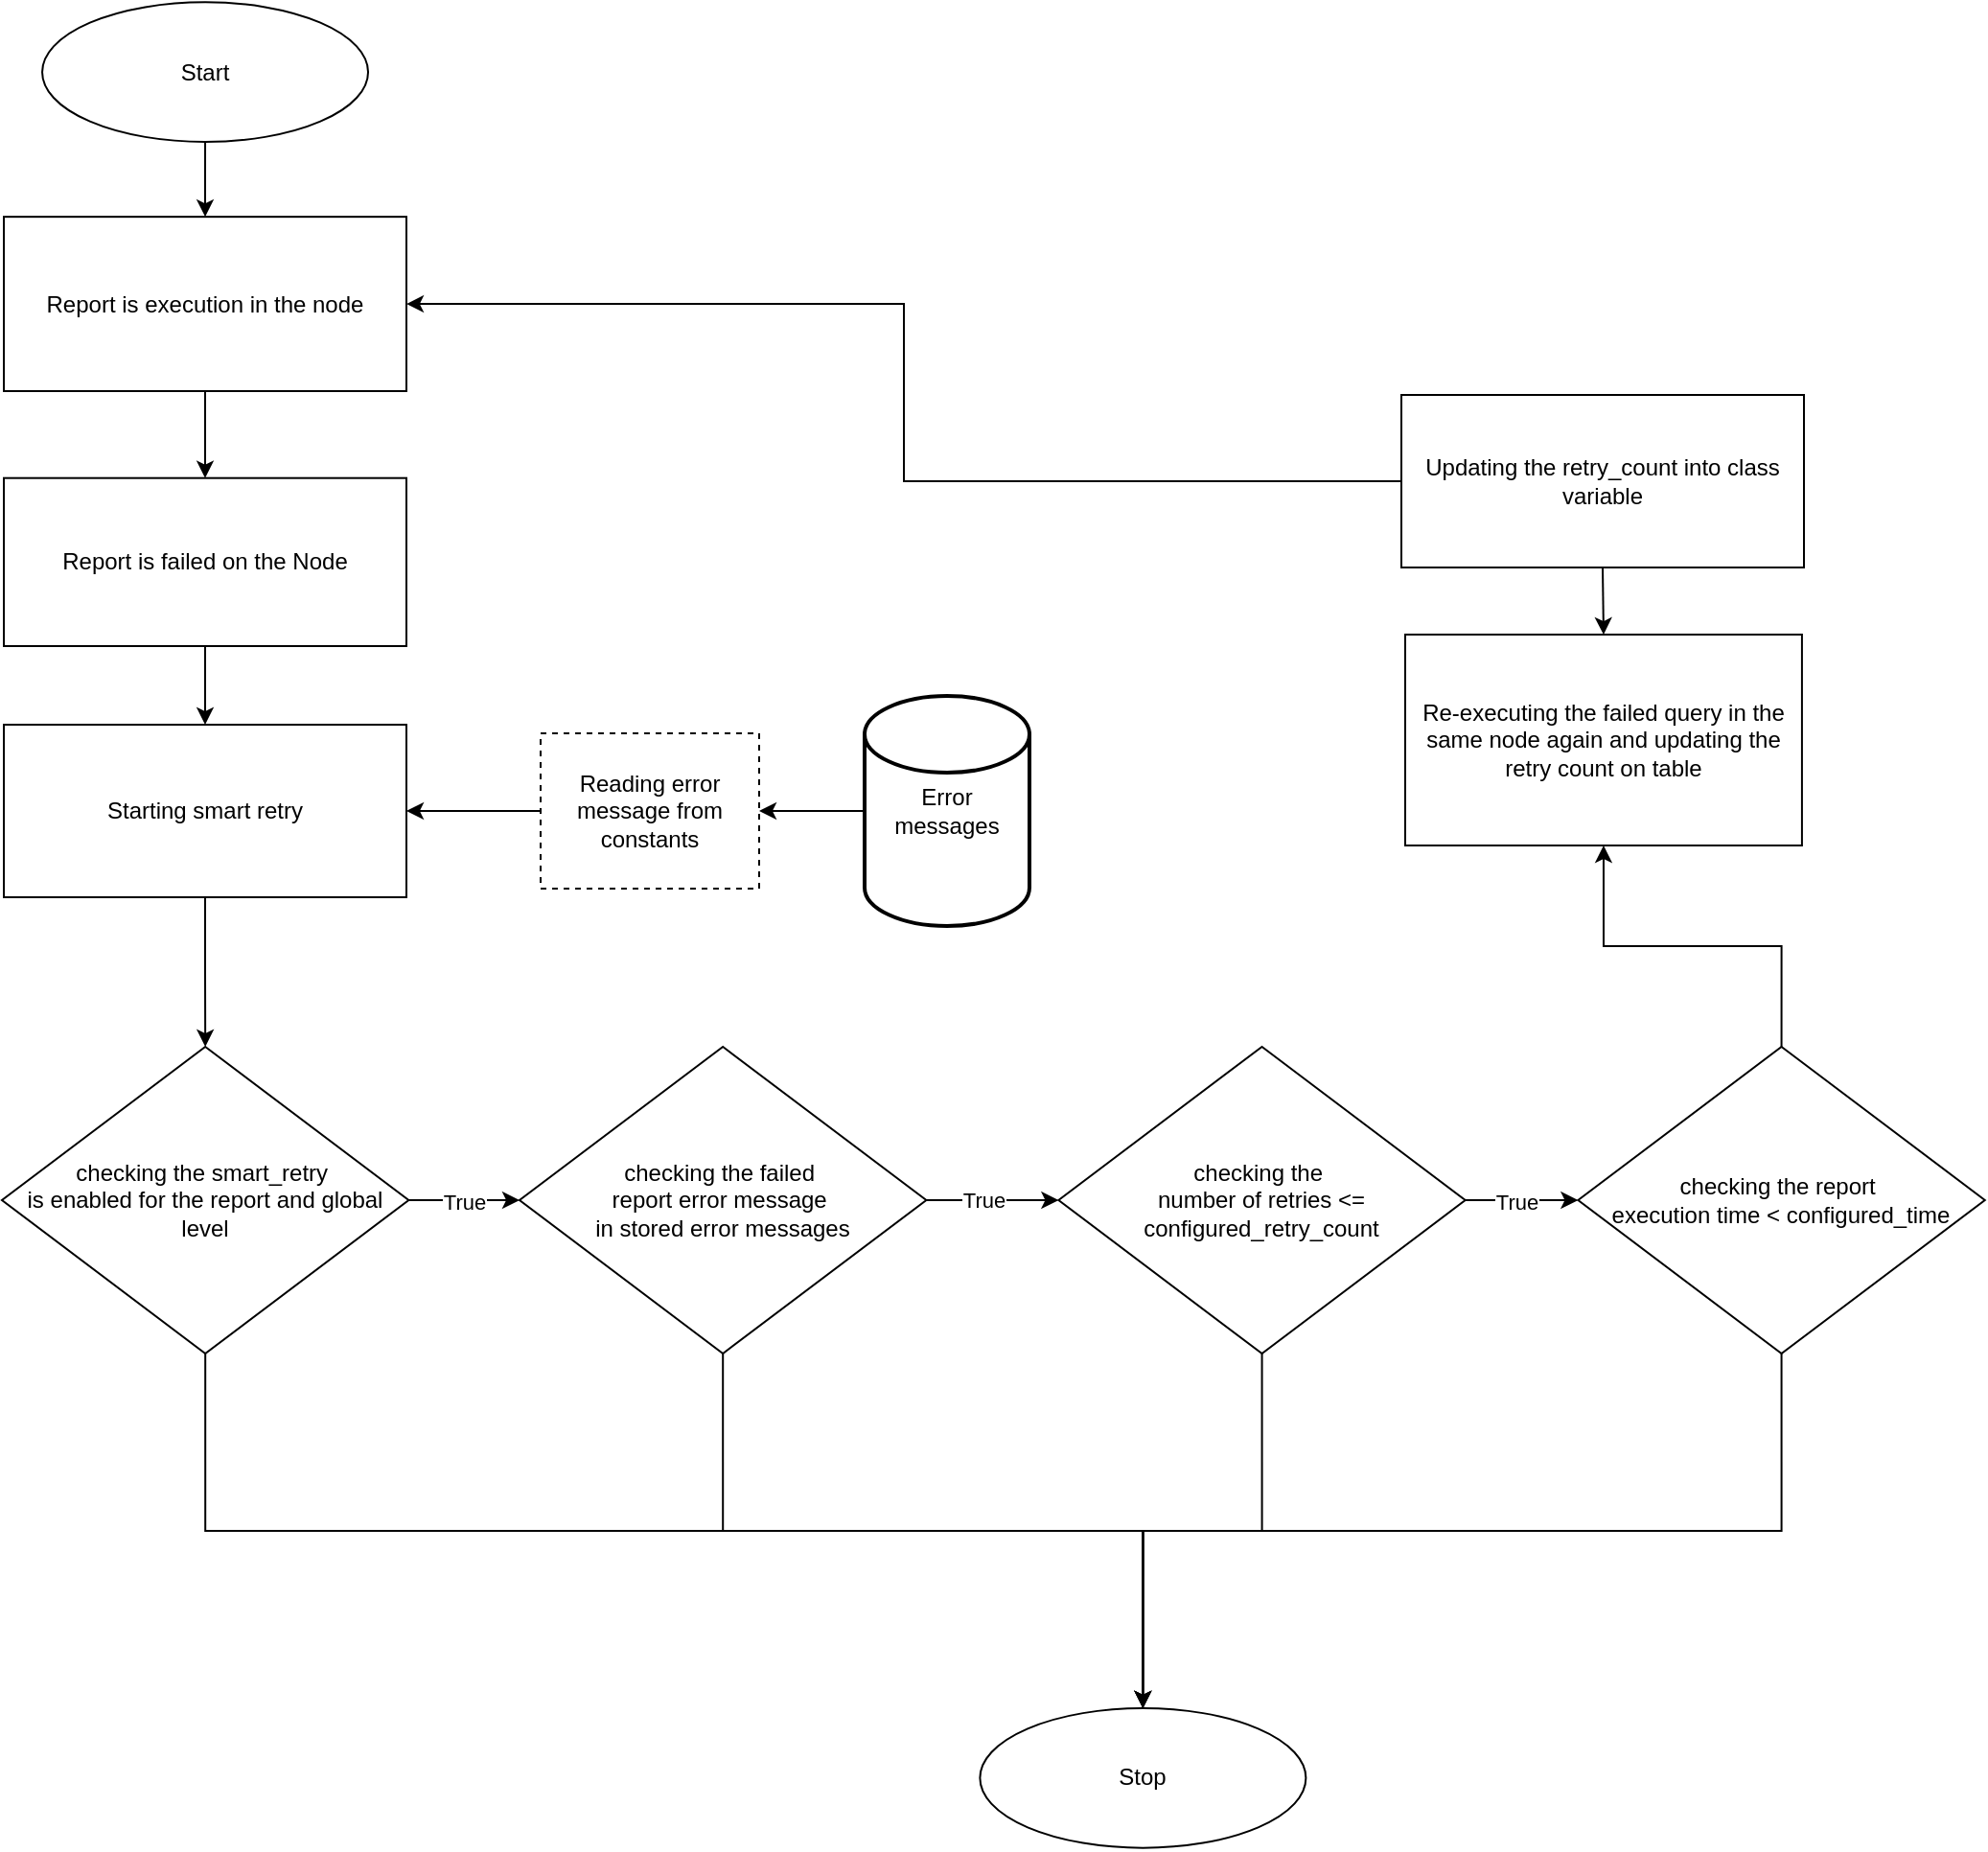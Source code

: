 <mxfile version="26.2.14">
  <diagram name="Page-1" id="eXSfmjUFuQOITZMK3o8C">
    <mxGraphModel dx="1188" dy="737" grid="1" gridSize="10" guides="1" tooltips="1" connect="1" arrows="1" fold="1" page="1" pageScale="1" pageWidth="827" pageHeight="1169" math="0" shadow="0">
      <root>
        <mxCell id="0" />
        <mxCell id="1" parent="0" />
        <mxCell id="Di3fAgxtV0VW0kk3TTDr-3" value="" style="edgeStyle=orthogonalEdgeStyle;rounded=0;orthogonalLoop=1;jettySize=auto;html=1;" parent="1" source="Di3fAgxtV0VW0kk3TTDr-1" target="Di3fAgxtV0VW0kk3TTDr-2" edge="1">
          <mxGeometry relative="1" as="geometry" />
        </mxCell>
        <mxCell id="Di3fAgxtV0VW0kk3TTDr-1" value="Start" style="ellipse;whiteSpace=wrap;html=1;fillColor=none;" parent="1" vertex="1">
          <mxGeometry x="131.02" y="65.14" width="170" height="72.86" as="geometry" />
        </mxCell>
        <mxCell id="Di3fAgxtV0VW0kk3TTDr-5" value="" style="edgeStyle=orthogonalEdgeStyle;rounded=0;orthogonalLoop=1;jettySize=auto;html=1;" parent="1" source="Di3fAgxtV0VW0kk3TTDr-2" target="Di3fAgxtV0VW0kk3TTDr-4" edge="1">
          <mxGeometry relative="1" as="geometry" />
        </mxCell>
        <mxCell id="Di3fAgxtV0VW0kk3TTDr-2" value="Report is execution in the node" style="whiteSpace=wrap;html=1;fillColor=none;" parent="1" vertex="1">
          <mxGeometry x="111" y="177.08" width="210" height="90.92" as="geometry" />
        </mxCell>
        <mxCell id="Di3fAgxtV0VW0kk3TTDr-7" value="" style="edgeStyle=orthogonalEdgeStyle;rounded=0;orthogonalLoop=1;jettySize=auto;html=1;" parent="1" source="Di3fAgxtV0VW0kk3TTDr-4" target="Di3fAgxtV0VW0kk3TTDr-6" edge="1">
          <mxGeometry relative="1" as="geometry" />
        </mxCell>
        <mxCell id="Di3fAgxtV0VW0kk3TTDr-4" value="Report is failed on the Node" style="whiteSpace=wrap;html=1;fillColor=none;" parent="1" vertex="1">
          <mxGeometry x="111" y="313.35" width="210" height="87.65" as="geometry" />
        </mxCell>
        <mxCell id="m6Lgri4AIF165tDDJpC_-33" style="edgeStyle=orthogonalEdgeStyle;rounded=0;orthogonalLoop=1;jettySize=auto;html=1;exitX=0.5;exitY=1;exitDx=0;exitDy=0;entryX=0.5;entryY=0;entryDx=0;entryDy=0;" edge="1" parent="1" source="Di3fAgxtV0VW0kk3TTDr-6" target="m6Lgri4AIF165tDDJpC_-32">
          <mxGeometry relative="1" as="geometry" />
        </mxCell>
        <mxCell id="Di3fAgxtV0VW0kk3TTDr-6" value="Starting smart retry" style="whiteSpace=wrap;html=1;fillColor=none;" parent="1" vertex="1">
          <mxGeometry x="111" y="442" width="210" height="90" as="geometry" />
        </mxCell>
        <mxCell id="Di3fAgxtV0VW0kk3TTDr-21" value="" style="edgeStyle=orthogonalEdgeStyle;rounded=0;orthogonalLoop=1;jettySize=auto;html=1;" parent="1" source="Di3fAgxtV0VW0kk3TTDr-8" target="Di3fAgxtV0VW0kk3TTDr-23" edge="1">
          <mxGeometry relative="1" as="geometry">
            <mxPoint x="485.15" y="823" as="targetPoint" />
          </mxGeometry>
        </mxCell>
        <mxCell id="Di3fAgxtV0VW0kk3TTDr-38" value="True" style="edgeLabel;html=1;align=center;verticalAlign=middle;resizable=0;points=[];" parent="Di3fAgxtV0VW0kk3TTDr-21" vertex="1" connectable="0">
          <mxGeometry x="-0.146" relative="1" as="geometry">
            <mxPoint as="offset" />
          </mxGeometry>
        </mxCell>
        <mxCell id="m6Lgri4AIF165tDDJpC_-23" style="edgeStyle=orthogonalEdgeStyle;rounded=0;orthogonalLoop=1;jettySize=auto;html=1;exitX=0.5;exitY=1;exitDx=0;exitDy=0;" edge="1" parent="1" source="Di3fAgxtV0VW0kk3TTDr-8" target="Di3fAgxtV0VW0kk3TTDr-31">
          <mxGeometry relative="1" as="geometry" />
        </mxCell>
        <mxCell id="Di3fAgxtV0VW0kk3TTDr-8" value="checking the failed&amp;nbsp;&lt;div&gt;report error message&amp;nbsp;&lt;/div&gt;&lt;div&gt;in stored error messages&lt;/div&gt;" style="rhombus;whiteSpace=wrap;html=1;fillColor=none;" parent="1" vertex="1">
          <mxGeometry x="380" y="610" width="212.19" height="160" as="geometry" />
        </mxCell>
        <mxCell id="m6Lgri4AIF165tDDJpC_-21" style="edgeStyle=orthogonalEdgeStyle;rounded=0;orthogonalLoop=1;jettySize=auto;html=1;exitX=1;exitY=0.5;exitDx=0;exitDy=0;entryX=0;entryY=0.5;entryDx=0;entryDy=0;" edge="1" parent="1" source="Di3fAgxtV0VW0kk3TTDr-23" target="m6Lgri4AIF165tDDJpC_-17">
          <mxGeometry relative="1" as="geometry" />
        </mxCell>
        <mxCell id="m6Lgri4AIF165tDDJpC_-22" value="True" style="edgeLabel;html=1;align=center;verticalAlign=middle;resizable=0;points=[];" vertex="1" connectable="0" parent="m6Lgri4AIF165tDDJpC_-21">
          <mxGeometry x="-0.106" y="-1" relative="1" as="geometry">
            <mxPoint as="offset" />
          </mxGeometry>
        </mxCell>
        <mxCell id="m6Lgri4AIF165tDDJpC_-25" style="edgeStyle=orthogonalEdgeStyle;rounded=0;orthogonalLoop=1;jettySize=auto;html=1;exitX=0.5;exitY=1;exitDx=0;exitDy=0;entryX=0.5;entryY=0;entryDx=0;entryDy=0;" edge="1" parent="1" source="Di3fAgxtV0VW0kk3TTDr-23" target="Di3fAgxtV0VW0kk3TTDr-31">
          <mxGeometry relative="1" as="geometry" />
        </mxCell>
        <mxCell id="Di3fAgxtV0VW0kk3TTDr-23" value="checking the&amp;nbsp;&lt;div&gt;number of retries &amp;lt;=&lt;/div&gt;&lt;div&gt;configured_retry_count&lt;/div&gt;" style="rhombus;whiteSpace=wrap;html=1;fillColor=none;" parent="1" vertex="1">
          <mxGeometry x="661.19" y="610" width="212.19" height="160" as="geometry" />
        </mxCell>
        <mxCell id="Di3fAgxtV0VW0kk3TTDr-31" value="Stop" style="ellipse;whiteSpace=wrap;html=1;fillColor=none;" parent="1" vertex="1">
          <mxGeometry x="620.19" y="955.0" width="170" height="72.86" as="geometry" />
        </mxCell>
        <mxCell id="m6Lgri4AIF165tDDJpC_-27" style="edgeStyle=orthogonalEdgeStyle;rounded=0;orthogonalLoop=1;jettySize=auto;html=1;exitX=0;exitY=0.5;exitDx=0;exitDy=0;exitPerimeter=0;entryX=1;entryY=0.5;entryDx=0;entryDy=0;" edge="1" parent="1" source="m6Lgri4AIF165tDDJpC_-2" target="m6Lgri4AIF165tDDJpC_-10">
          <mxGeometry relative="1" as="geometry" />
        </mxCell>
        <mxCell id="m6Lgri4AIF165tDDJpC_-2" value="Error messages" style="strokeWidth=2;html=1;shape=mxgraph.flowchart.database;whiteSpace=wrap;" vertex="1" parent="1">
          <mxGeometry x="560" y="427" width="86" height="120" as="geometry" />
        </mxCell>
        <mxCell id="m6Lgri4AIF165tDDJpC_-28" style="edgeStyle=orthogonalEdgeStyle;rounded=0;orthogonalLoop=1;jettySize=auto;html=1;exitX=0;exitY=0.5;exitDx=0;exitDy=0;entryX=1;entryY=0.5;entryDx=0;entryDy=0;" edge="1" parent="1" source="m6Lgri4AIF165tDDJpC_-10" target="Di3fAgxtV0VW0kk3TTDr-6">
          <mxGeometry relative="1" as="geometry" />
        </mxCell>
        <mxCell id="m6Lgri4AIF165tDDJpC_-10" value="Reading error message from constants" style="rounded=0;whiteSpace=wrap;html=1;fillColor=none;dashed=1;" vertex="1" parent="1">
          <mxGeometry x="391" y="446.5" width="114" height="81" as="geometry" />
        </mxCell>
        <mxCell id="m6Lgri4AIF165tDDJpC_-26" style="edgeStyle=orthogonalEdgeStyle;rounded=0;orthogonalLoop=1;jettySize=auto;html=1;exitX=0.5;exitY=1;exitDx=0;exitDy=0;entryX=0.5;entryY=0;entryDx=0;entryDy=0;" edge="1" parent="1" source="m6Lgri4AIF165tDDJpC_-17" target="Di3fAgxtV0VW0kk3TTDr-31">
          <mxGeometry relative="1" as="geometry" />
        </mxCell>
        <mxCell id="m6Lgri4AIF165tDDJpC_-42" style="edgeStyle=orthogonalEdgeStyle;rounded=0;orthogonalLoop=1;jettySize=auto;html=1;exitX=0.5;exitY=0;exitDx=0;exitDy=0;entryX=0.5;entryY=1;entryDx=0;entryDy=0;" edge="1" parent="1" source="m6Lgri4AIF165tDDJpC_-17" target="m6Lgri4AIF165tDDJpC_-39">
          <mxGeometry relative="1" as="geometry" />
        </mxCell>
        <mxCell id="m6Lgri4AIF165tDDJpC_-17" value="checking the report&amp;nbsp;&lt;div&gt;execution time &amp;lt; configured_time&lt;/div&gt;" style="rhombus;whiteSpace=wrap;html=1;fillColor=none;" vertex="1" parent="1">
          <mxGeometry x="932.19" y="610" width="212.19" height="160" as="geometry" />
        </mxCell>
        <mxCell id="m6Lgri4AIF165tDDJpC_-34" style="edgeStyle=orthogonalEdgeStyle;rounded=0;orthogonalLoop=1;jettySize=auto;html=1;exitX=1;exitY=0.5;exitDx=0;exitDy=0;entryX=0;entryY=0.5;entryDx=0;entryDy=0;" edge="1" parent="1" source="m6Lgri4AIF165tDDJpC_-32" target="Di3fAgxtV0VW0kk3TTDr-8">
          <mxGeometry relative="1" as="geometry" />
        </mxCell>
        <mxCell id="m6Lgri4AIF165tDDJpC_-37" value="True" style="edgeLabel;html=1;align=center;verticalAlign=middle;resizable=0;points=[];" vertex="1" connectable="0" parent="m6Lgri4AIF165tDDJpC_-34">
          <mxGeometry x="0.003" y="-1" relative="1" as="geometry">
            <mxPoint as="offset" />
          </mxGeometry>
        </mxCell>
        <mxCell id="m6Lgri4AIF165tDDJpC_-38" style="edgeStyle=orthogonalEdgeStyle;rounded=0;orthogonalLoop=1;jettySize=auto;html=1;exitX=0.5;exitY=1;exitDx=0;exitDy=0;entryX=0.5;entryY=0;entryDx=0;entryDy=0;" edge="1" parent="1" source="m6Lgri4AIF165tDDJpC_-32" target="Di3fAgxtV0VW0kk3TTDr-31">
          <mxGeometry relative="1" as="geometry" />
        </mxCell>
        <mxCell id="m6Lgri4AIF165tDDJpC_-32" value="checking the smart_retry&amp;nbsp;&lt;div&gt;is enabled for the report and global level&lt;/div&gt;" style="rhombus;whiteSpace=wrap;html=1;fillColor=none;" vertex="1" parent="1">
          <mxGeometry x="110" y="610" width="212.19" height="160" as="geometry" />
        </mxCell>
        <mxCell id="m6Lgri4AIF165tDDJpC_-39" value="Re-executing the failed query in the same node again and updating the retry count on table" style="whiteSpace=wrap;html=1;fillColor=none;" vertex="1" parent="1">
          <mxGeometry x="842" y="395" width="206.96" height="110" as="geometry" />
        </mxCell>
        <mxCell id="m6Lgri4AIF165tDDJpC_-40" style="edgeStyle=orthogonalEdgeStyle;rounded=0;orthogonalLoop=1;jettySize=auto;html=1;exitX=0.5;exitY=1;exitDx=0;exitDy=0;entryX=0.5;entryY=0;entryDx=0;entryDy=0;" edge="1" parent="1" source="m6Lgri4AIF165tDDJpC_-41" target="m6Lgri4AIF165tDDJpC_-39">
          <mxGeometry relative="1" as="geometry" />
        </mxCell>
        <mxCell id="m6Lgri4AIF165tDDJpC_-43" style="edgeStyle=orthogonalEdgeStyle;rounded=0;orthogonalLoop=1;jettySize=auto;html=1;exitX=0;exitY=0.5;exitDx=0;exitDy=0;entryX=1;entryY=0.5;entryDx=0;entryDy=0;" edge="1" parent="1" source="m6Lgri4AIF165tDDJpC_-41" target="Di3fAgxtV0VW0kk3TTDr-2">
          <mxGeometry relative="1" as="geometry" />
        </mxCell>
        <mxCell id="m6Lgri4AIF165tDDJpC_-41" value="Updating the retry_count into class variable" style="whiteSpace=wrap;html=1;fillColor=none;" vertex="1" parent="1">
          <mxGeometry x="840" y="270" width="210" height="90" as="geometry" />
        </mxCell>
      </root>
    </mxGraphModel>
  </diagram>
</mxfile>
